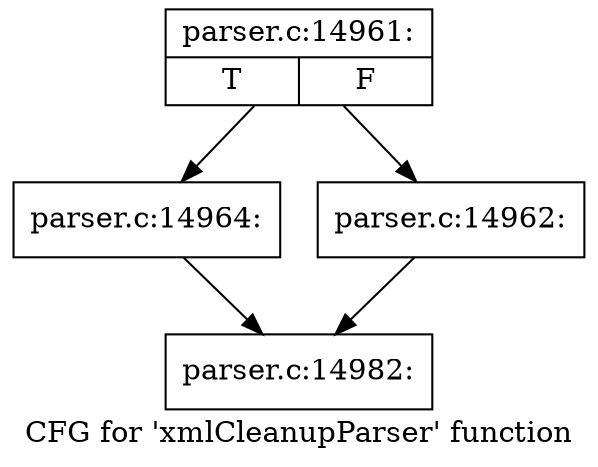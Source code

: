 digraph "CFG for 'xmlCleanupParser' function" {
	label="CFG for 'xmlCleanupParser' function";

	Node0x5b8c9c0 [shape=record,label="{parser.c:14961:|{<s0>T|<s1>F}}"];
	Node0x5b8c9c0 -> Node0x5b8d240;
	Node0x5b8c9c0 -> Node0x5b486a0;
	Node0x5b486a0 [shape=record,label="{parser.c:14962:}"];
	Node0x5b486a0 -> Node0x5689c00;
	Node0x5b8d240 [shape=record,label="{parser.c:14964:}"];
	Node0x5b8d240 -> Node0x5689c00;
	Node0x5689c00 [shape=record,label="{parser.c:14982:}"];
}
